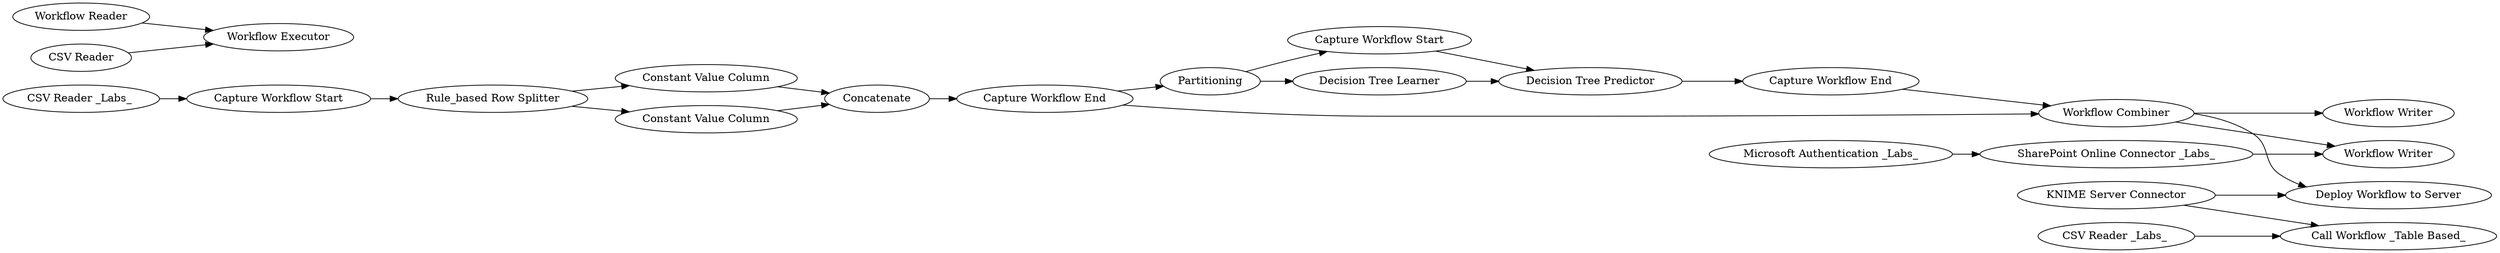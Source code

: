 digraph {
	1 [label="CSV Reader _Labs_ "]
	2 [label="Capture Workflow Start"]
	60 [label="Constant Value Column"]
	61 [label=Concatenate]
	64 [label="Rule_based Row Splitter"]
	65 [label="Decision Tree Predictor"]
	96 [label="Constant Value Column"]
	97 [label="Capture Workflow End"]
	99 [label=Partitioning]
	101 [label="Decision Tree Learner"]
	103 [label="Capture Workflow Start"]
	104 [label="Capture Workflow End"]
	106 [label="Workflow Combiner"]
	123 [label="Microsoft Authentication _Labs_"]
	124 [label="SharePoint Online Connector _Labs_"]
	126 [label="CSV Reader _Labs_ "]
	128 [label="Workflow Writer"]
	129 [label="Workflow Writer"]
	132 [label="KNIME Server Connector"]
	133 [label="Deploy Workflow to Server"]
	134 [label="Workflow Reader"]
	135 [label="Workflow Executor"]
	136 [label="CSV Reader"]
	137 [label="Call Workflow _Table Based_"]
	1 -> 2
	2 -> 64
	60 -> 61
	61 -> 97
	64 -> 96
	64 -> 60
	65 -> 104
	96 -> 61
	97 -> 99
	97 -> 106
	99 -> 103
	99 -> 101
	101 -> 65
	103 -> 65
	104 -> 106
	106 -> 128
	106 -> 129
	106 -> 133
	123 -> 124
	124 -> 129
	126 -> 137
	132 -> 133
	132 -> 137
	134 -> 135
	136 -> 135
	rankdir=LR
}
